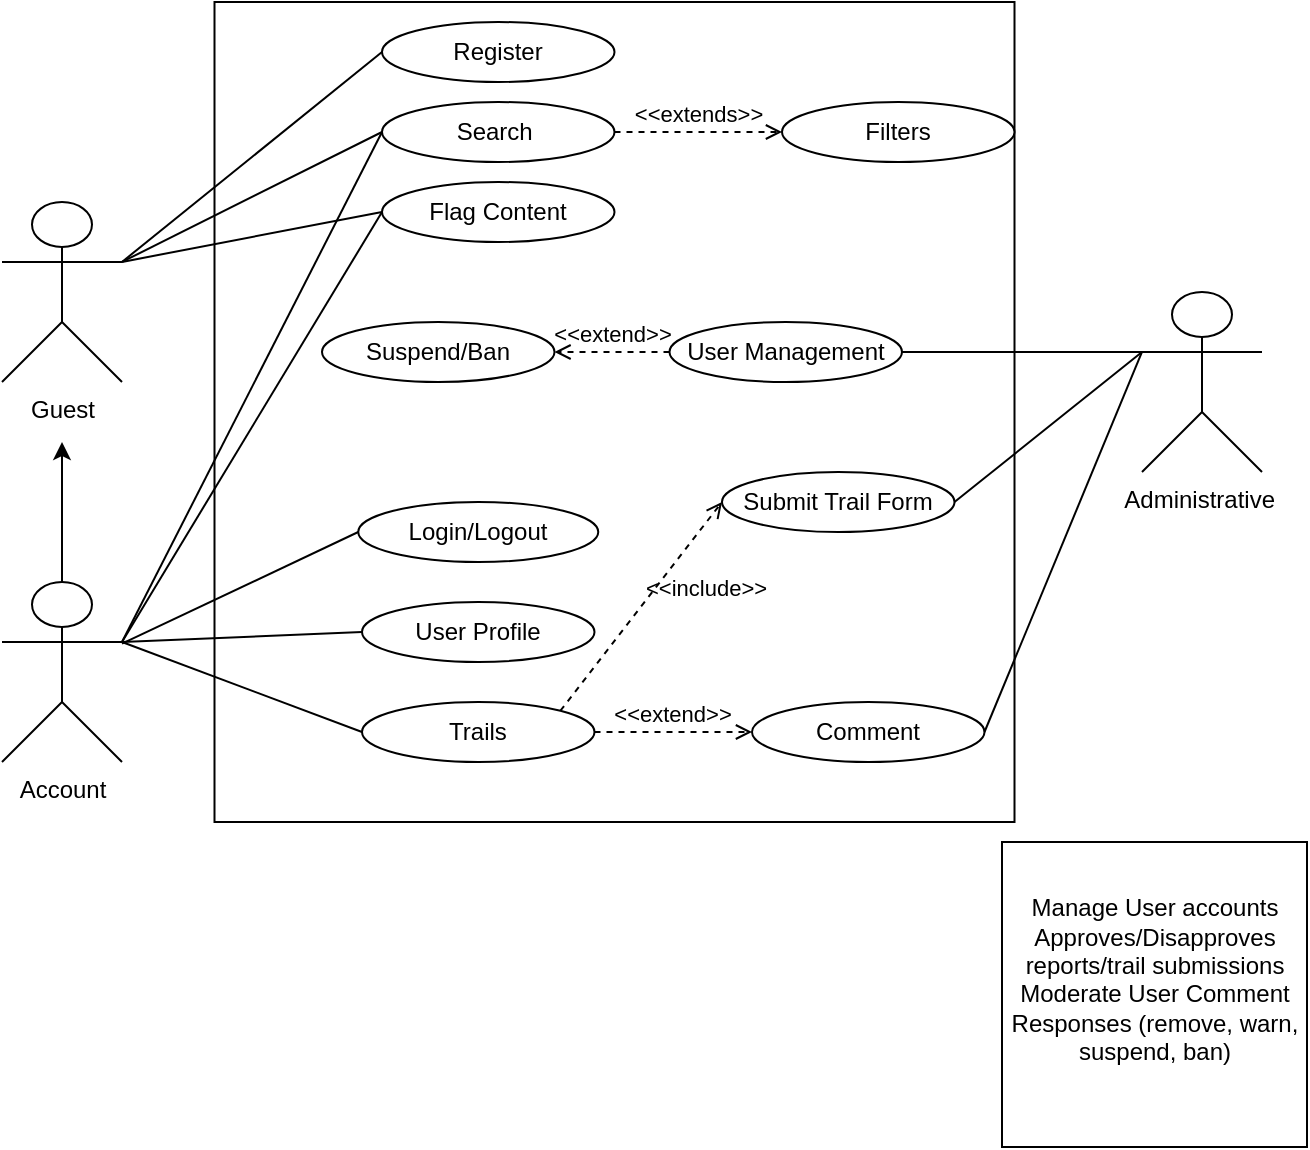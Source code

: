 <mxfile version="26.1.3">
  <diagram name="Page-1" id="YJCS4oF-SaafcM458pWw">
    <mxGraphModel dx="1434" dy="744" grid="1" gridSize="10" guides="1" tooltips="1" connect="1" arrows="1" fold="1" page="1" pageScale="1" pageWidth="850" pageHeight="1100" math="0" shadow="0">
      <root>
        <mxCell id="0" />
        <mxCell id="1" parent="0" />
        <mxCell id="y7tnct4TC6KXwn72ElJt-12" value="Manage User accounts&lt;div&gt;Approves/Disapproves reports/trail submissions&lt;/div&gt;&lt;div&gt;Moderate User Comment&lt;/div&gt;&lt;div&gt;Responses (remove, warn, suspend, ban)&lt;/div&gt;&lt;div&gt;&lt;br&gt;&lt;/div&gt;" style="whiteSpace=wrap;html=1;aspect=fixed;fillColor=none;" parent="1" vertex="1">
          <mxGeometry x="550" y="460" width="152.5" height="152.5" as="geometry" />
        </mxCell>
        <mxCell id="kuHnb0ScMvGr7fZrlgBd-3" value="Administrative&amp;nbsp;" style="shape=umlActor;verticalLabelPosition=bottom;verticalAlign=top;html=1;outlineConnect=0;" vertex="1" parent="1">
          <mxGeometry x="620" y="185" width="60" height="90" as="geometry" />
        </mxCell>
        <mxCell id="kuHnb0ScMvGr7fZrlgBd-46" value="" style="shape=rect;html=1;verticalAlign=top;fontStyle=1;whiteSpace=wrap;align=center;" vertex="1" parent="1">
          <mxGeometry x="156.25" y="40" width="400" height="410" as="geometry" />
        </mxCell>
        <mxCell id="kuHnb0ScMvGr7fZrlgBd-27" style="rounded=0;orthogonalLoop=1;jettySize=auto;html=1;entryX=0;entryY=0.5;entryDx=0;entryDy=0;endArrow=none;startFill=0;exitX=1;exitY=0.333;exitDx=0;exitDy=0;exitPerimeter=0;" edge="1" parent="1" source="kuHnb0ScMvGr7fZrlgBd-1" target="kuHnb0ScMvGr7fZrlgBd-5">
          <mxGeometry relative="1" as="geometry" />
        </mxCell>
        <mxCell id="kuHnb0ScMvGr7fZrlgBd-28" style="rounded=0;orthogonalLoop=1;jettySize=auto;html=1;entryX=0;entryY=0.5;entryDx=0;entryDy=0;endArrow=none;startFill=0;exitX=1;exitY=0.333;exitDx=0;exitDy=0;exitPerimeter=0;" edge="1" parent="1" source="kuHnb0ScMvGr7fZrlgBd-1" target="kuHnb0ScMvGr7fZrlgBd-9">
          <mxGeometry relative="1" as="geometry">
            <mxPoint x="120" y="170" as="sourcePoint" />
          </mxGeometry>
        </mxCell>
        <mxCell id="kuHnb0ScMvGr7fZrlgBd-29" style="rounded=0;orthogonalLoop=1;jettySize=auto;html=1;endArrow=none;startFill=0;entryX=0;entryY=0.5;entryDx=0;entryDy=0;exitX=1;exitY=0.333;exitDx=0;exitDy=0;exitPerimeter=0;" edge="1" parent="1" source="kuHnb0ScMvGr7fZrlgBd-1" target="kuHnb0ScMvGr7fZrlgBd-8">
          <mxGeometry relative="1" as="geometry" />
        </mxCell>
        <mxCell id="kuHnb0ScMvGr7fZrlgBd-1" value="Guest" style="shape=umlActor;verticalLabelPosition=bottom;verticalAlign=top;html=1;outlineConnect=0;" vertex="1" parent="1">
          <mxGeometry x="50" y="140" width="60" height="90" as="geometry" />
        </mxCell>
        <mxCell id="kuHnb0ScMvGr7fZrlgBd-32" style="rounded=0;orthogonalLoop=1;jettySize=auto;html=1;entryX=0;entryY=0.5;entryDx=0;entryDy=0;endArrow=none;startFill=0;" edge="1" parent="1" source="kuHnb0ScMvGr7fZrlgBd-2" target="kuHnb0ScMvGr7fZrlgBd-6">
          <mxGeometry relative="1" as="geometry" />
        </mxCell>
        <mxCell id="kuHnb0ScMvGr7fZrlgBd-33" style="rounded=0;orthogonalLoop=1;jettySize=auto;html=1;entryX=0;entryY=0.5;entryDx=0;entryDy=0;endArrow=none;startFill=0;exitX=1;exitY=0.333;exitDx=0;exitDy=0;exitPerimeter=0;" edge="1" parent="1" source="kuHnb0ScMvGr7fZrlgBd-2" target="kuHnb0ScMvGr7fZrlgBd-7">
          <mxGeometry relative="1" as="geometry" />
        </mxCell>
        <mxCell id="kuHnb0ScMvGr7fZrlgBd-34" style="rounded=0;orthogonalLoop=1;jettySize=auto;html=1;entryX=0;entryY=0.5;entryDx=0;entryDy=0;endArrow=none;startFill=0;exitX=1;exitY=0.333;exitDx=0;exitDy=0;exitPerimeter=0;" edge="1" parent="1" source="kuHnb0ScMvGr7fZrlgBd-2" target="kuHnb0ScMvGr7fZrlgBd-11">
          <mxGeometry relative="1" as="geometry" />
        </mxCell>
        <mxCell id="kuHnb0ScMvGr7fZrlgBd-35" style="rounded=0;orthogonalLoop=1;jettySize=auto;html=1;entryX=0;entryY=0.5;entryDx=0;entryDy=0;endArrow=none;startFill=0;exitX=1;exitY=0.333;exitDx=0;exitDy=0;exitPerimeter=0;" edge="1" parent="1" source="kuHnb0ScMvGr7fZrlgBd-2" target="kuHnb0ScMvGr7fZrlgBd-9">
          <mxGeometry relative="1" as="geometry" />
        </mxCell>
        <mxCell id="kuHnb0ScMvGr7fZrlgBd-36" style="rounded=0;orthogonalLoop=1;jettySize=auto;html=1;entryX=0;entryY=0.5;entryDx=0;entryDy=0;endArrow=none;startFill=0;exitX=1;exitY=0.333;exitDx=0;exitDy=0;exitPerimeter=0;" edge="1" parent="1" source="kuHnb0ScMvGr7fZrlgBd-2" target="kuHnb0ScMvGr7fZrlgBd-8">
          <mxGeometry relative="1" as="geometry" />
        </mxCell>
        <mxCell id="kuHnb0ScMvGr7fZrlgBd-2" value="Account" style="shape=umlActor;verticalLabelPosition=bottom;verticalAlign=top;html=1;outlineConnect=0;" vertex="1" parent="1">
          <mxGeometry x="50" y="330" width="60" height="90" as="geometry" />
        </mxCell>
        <mxCell id="kuHnb0ScMvGr7fZrlgBd-4" value="" style="endArrow=classic;html=1;rounded=0;exitX=0.5;exitY=0;exitDx=0;exitDy=0;exitPerimeter=0;" edge="1" parent="1" source="kuHnb0ScMvGr7fZrlgBd-2">
          <mxGeometry width="50" height="50" relative="1" as="geometry">
            <mxPoint x="160" y="280" as="sourcePoint" />
            <mxPoint x="80" y="260" as="targetPoint" />
          </mxGeometry>
        </mxCell>
        <mxCell id="kuHnb0ScMvGr7fZrlgBd-5" value="Register" style="ellipse;whiteSpace=wrap;html=1;" vertex="1" parent="1">
          <mxGeometry x="240" y="50" width="116.25" height="30" as="geometry" />
        </mxCell>
        <mxCell id="kuHnb0ScMvGr7fZrlgBd-6" value="Login/Logout" style="ellipse;whiteSpace=wrap;html=1;" vertex="1" parent="1">
          <mxGeometry x="228.13" y="290" width="120" height="30" as="geometry" />
        </mxCell>
        <mxCell id="kuHnb0ScMvGr7fZrlgBd-7" value="User Profile" style="ellipse;whiteSpace=wrap;html=1;" vertex="1" parent="1">
          <mxGeometry x="230" y="340" width="116.25" height="30" as="geometry" />
        </mxCell>
        <mxCell id="kuHnb0ScMvGr7fZrlgBd-8" value="Flag Content" style="ellipse;whiteSpace=wrap;html=1;" vertex="1" parent="1">
          <mxGeometry x="240" y="130" width="116.25" height="30" as="geometry" />
        </mxCell>
        <mxCell id="kuHnb0ScMvGr7fZrlgBd-9" value="Search&amp;nbsp;" style="ellipse;whiteSpace=wrap;html=1;" vertex="1" parent="1">
          <mxGeometry x="240" y="90" width="116.25" height="30" as="geometry" />
        </mxCell>
        <mxCell id="kuHnb0ScMvGr7fZrlgBd-11" value="Trails" style="ellipse;whiteSpace=wrap;html=1;" vertex="1" parent="1">
          <mxGeometry x="230" y="390" width="116.25" height="30" as="geometry" />
        </mxCell>
        <mxCell id="kuHnb0ScMvGr7fZrlgBd-16" value="&amp;lt;&amp;lt;extends&amp;gt;&amp;gt;" style="edgeStyle=none;html=1;endArrow=open;verticalAlign=bottom;dashed=1;labelBackgroundColor=none;rounded=0;exitX=1;exitY=0.5;exitDx=0;exitDy=0;entryX=0;entryY=0.5;entryDx=0;entryDy=0;" edge="1" parent="1" source="kuHnb0ScMvGr7fZrlgBd-9" target="kuHnb0ScMvGr7fZrlgBd-17">
          <mxGeometry width="160" relative="1" as="geometry">
            <mxPoint x="400" y="60" as="sourcePoint" />
            <mxPoint x="540" y="65" as="targetPoint" />
          </mxGeometry>
        </mxCell>
        <mxCell id="kuHnb0ScMvGr7fZrlgBd-17" value="Filters" style="ellipse;whiteSpace=wrap;html=1;" vertex="1" parent="1">
          <mxGeometry x="440" y="90" width="116.25" height="30" as="geometry" />
        </mxCell>
        <mxCell id="kuHnb0ScMvGr7fZrlgBd-23" value="User Management" style="ellipse;whiteSpace=wrap;html=1;" vertex="1" parent="1">
          <mxGeometry x="383.75" y="200" width="116.25" height="30" as="geometry" />
        </mxCell>
        <mxCell id="kuHnb0ScMvGr7fZrlgBd-24" value="" style="edgeStyle=none;html=1;endArrow=none;verticalAlign=bottom;rounded=0;exitX=1;exitY=0.5;exitDx=0;exitDy=0;entryX=0;entryY=0.333;entryDx=0;entryDy=0;entryPerimeter=0;" edge="1" parent="1" source="kuHnb0ScMvGr7fZrlgBd-23" target="kuHnb0ScMvGr7fZrlgBd-3">
          <mxGeometry width="160" relative="1" as="geometry">
            <mxPoint x="560" y="310" as="sourcePoint" />
            <mxPoint x="610" y="230" as="targetPoint" />
          </mxGeometry>
        </mxCell>
        <mxCell id="kuHnb0ScMvGr7fZrlgBd-37" value="Suspend/Ban" style="ellipse;whiteSpace=wrap;html=1;" vertex="1" parent="1">
          <mxGeometry x="210" y="200" width="116.25" height="30" as="geometry" />
        </mxCell>
        <mxCell id="kuHnb0ScMvGr7fZrlgBd-38" value="&amp;lt;&amp;lt;extend&amp;gt;&amp;gt;" style="edgeStyle=none;html=1;endArrow=open;verticalAlign=bottom;dashed=1;labelBackgroundColor=none;rounded=0;exitX=0;exitY=0.5;exitDx=0;exitDy=0;entryX=1;entryY=0.5;entryDx=0;entryDy=0;" edge="1" parent="1" source="kuHnb0ScMvGr7fZrlgBd-23" target="kuHnb0ScMvGr7fZrlgBd-37">
          <mxGeometry width="160" relative="1" as="geometry">
            <mxPoint x="590" y="130" as="sourcePoint" />
            <mxPoint x="290" y="240" as="targetPoint" />
          </mxGeometry>
        </mxCell>
        <mxCell id="kuHnb0ScMvGr7fZrlgBd-39" value="&amp;lt;&amp;lt;include&amp;gt;&amp;gt;" style="edgeStyle=none;html=1;endArrow=open;verticalAlign=bottom;dashed=1;labelBackgroundColor=none;rounded=0;exitX=1;exitY=0;exitDx=0;exitDy=0;entryX=0;entryY=0.5;entryDx=0;entryDy=0;align=left;" edge="1" parent="1" source="kuHnb0ScMvGr7fZrlgBd-11" target="kuHnb0ScMvGr7fZrlgBd-40">
          <mxGeometry width="160" relative="1" as="geometry">
            <mxPoint x="410" y="350" as="sourcePoint" />
            <mxPoint x="460" y="330" as="targetPoint" />
          </mxGeometry>
        </mxCell>
        <mxCell id="kuHnb0ScMvGr7fZrlgBd-40" value="Submit Trail Form" style="ellipse;whiteSpace=wrap;html=1;" vertex="1" parent="1">
          <mxGeometry x="410" y="275" width="116.25" height="30" as="geometry" />
        </mxCell>
        <mxCell id="kuHnb0ScMvGr7fZrlgBd-41" value="" style="edgeStyle=none;html=1;endArrow=none;verticalAlign=bottom;rounded=0;entryX=0;entryY=0.333;entryDx=0;entryDy=0;entryPerimeter=0;exitX=1;exitY=0.5;exitDx=0;exitDy=0;" edge="1" parent="1" source="kuHnb0ScMvGr7fZrlgBd-40" target="kuHnb0ScMvGr7fZrlgBd-3">
          <mxGeometry width="160" relative="1" as="geometry">
            <mxPoint x="610" y="360" as="sourcePoint" />
            <mxPoint x="770" y="360" as="targetPoint" />
          </mxGeometry>
        </mxCell>
        <mxCell id="kuHnb0ScMvGr7fZrlgBd-42" value="&amp;lt;&amp;lt;extend&amp;gt;&amp;gt;" style="edgeStyle=none;html=1;endArrow=open;verticalAlign=bottom;dashed=1;labelBackgroundColor=none;rounded=0;exitX=1;exitY=0.5;exitDx=0;exitDy=0;entryX=0;entryY=0.5;entryDx=0;entryDy=0;" edge="1" parent="1" source="kuHnb0ScMvGr7fZrlgBd-11" target="kuHnb0ScMvGr7fZrlgBd-43">
          <mxGeometry x="-0.009" width="160" relative="1" as="geometry">
            <mxPoint x="380" y="390" as="sourcePoint" />
            <mxPoint x="540" y="390" as="targetPoint" />
            <mxPoint as="offset" />
          </mxGeometry>
        </mxCell>
        <mxCell id="kuHnb0ScMvGr7fZrlgBd-43" value="Comment" style="ellipse;whiteSpace=wrap;html=1;" vertex="1" parent="1">
          <mxGeometry x="425" y="390" width="116.25" height="30" as="geometry" />
        </mxCell>
        <mxCell id="kuHnb0ScMvGr7fZrlgBd-44" value="" style="edgeStyle=none;html=1;endArrow=none;verticalAlign=bottom;rounded=0;exitX=1;exitY=0.5;exitDx=0;exitDy=0;entryX=0;entryY=0.333;entryDx=0;entryDy=0;entryPerimeter=0;" edge="1" parent="1" source="kuHnb0ScMvGr7fZrlgBd-43" target="kuHnb0ScMvGr7fZrlgBd-3">
          <mxGeometry width="160" relative="1" as="geometry">
            <mxPoint x="630" y="340" as="sourcePoint" />
            <mxPoint x="790" y="340" as="targetPoint" />
          </mxGeometry>
        </mxCell>
      </root>
    </mxGraphModel>
  </diagram>
</mxfile>
